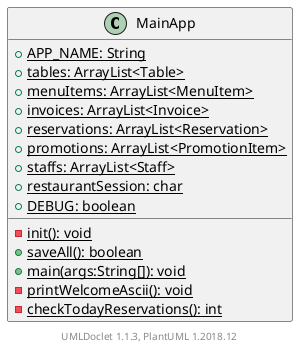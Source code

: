 @startuml

    class MainApp [[../sg/edu/ntu/scse/cz2002/MainApp.html]] {
        {static} +APP_NAME: String
        {static} +tables: ArrayList<Table>
        {static} +menuItems: ArrayList<MenuItem>
        {static} +invoices: ArrayList<Invoice>
        {static} +reservations: ArrayList<Reservation>
        {static} +promotions: ArrayList<PromotionItem>
        {static} +staffs: ArrayList<Staff>
        {static} +restaurantSession: char
        {static} +DEBUG: boolean
        {static} -init(): void
        {static} +saveAll(): boolean
        {static} +main(args:String[]): void
        {static} -printWelcomeAscii(): void
        {static} -checkTodayReservations(): int
    }


    center footer UMLDoclet 1.1.3, PlantUML 1.2018.12
@enduml
